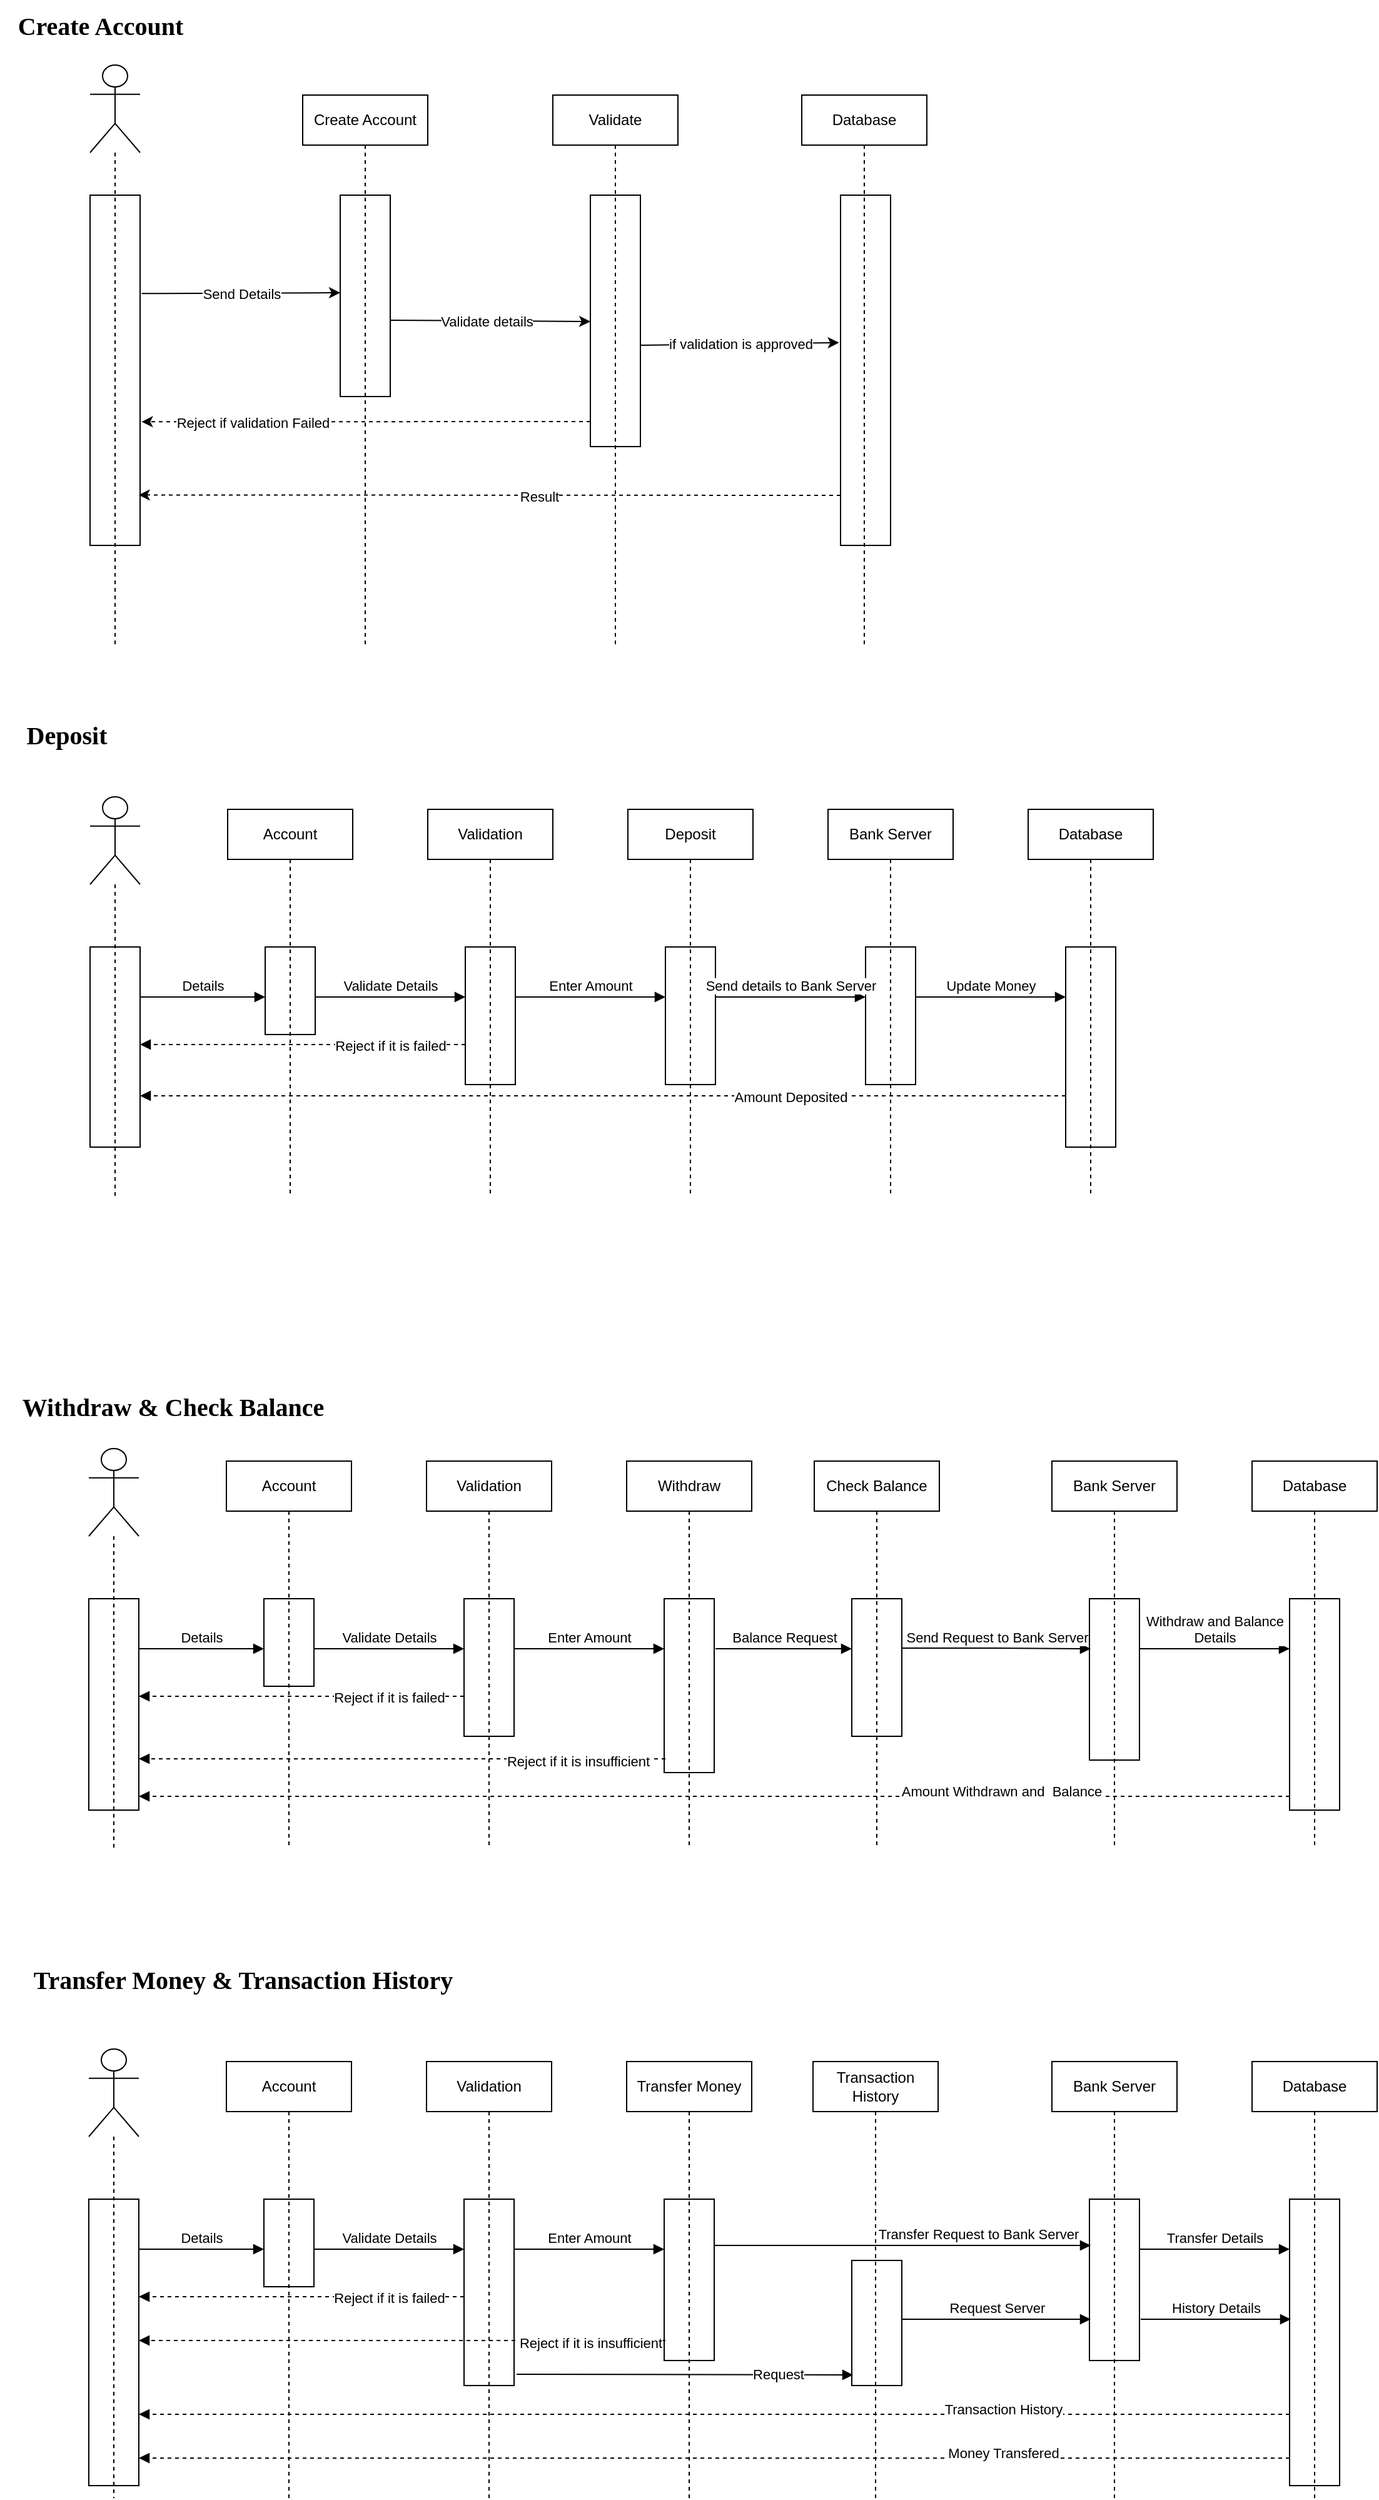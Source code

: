 <mxfile version="21.6.5" type="google">
  <diagram name="Page-1" id="mwt_AfN6Sjw1InpiMG08">
    <mxGraphModel grid="1" page="1" gridSize="10" guides="1" tooltips="1" connect="1" arrows="1" fold="1" pageScale="1" pageWidth="850" pageHeight="1100" math="0" shadow="0">
      <root>
        <mxCell id="0" />
        <mxCell id="1" parent="0" />
        <mxCell id="_SoJU5QFNA5zsmDn0IaF-1" value="" style="rounded=0;whiteSpace=wrap;html=1;" vertex="1" parent="1">
          <mxGeometry x="80" y="159" width="40" height="280" as="geometry" />
        </mxCell>
        <mxCell id="_SoJU5QFNA5zsmDn0IaF-3" value="" style="rounded=0;whiteSpace=wrap;html=1;" vertex="1" parent="1">
          <mxGeometry x="280" y="159" width="40" height="161" as="geometry" />
        </mxCell>
        <mxCell id="_SoJU5QFNA5zsmDn0IaF-4" value="" style="rounded=0;whiteSpace=wrap;html=1;" vertex="1" parent="1">
          <mxGeometry x="480" y="159" width="40" height="201" as="geometry" />
        </mxCell>
        <mxCell id="_SoJU5QFNA5zsmDn0IaF-5" value="" style="rounded=0;whiteSpace=wrap;html=1;" vertex="1" parent="1">
          <mxGeometry x="680" y="159" width="40" height="280" as="geometry" />
        </mxCell>
        <mxCell id="_SoJU5QFNA5zsmDn0IaF-13" value="" style="endArrow=classic;html=1;rounded=0;exitX=1.03;exitY=0.281;exitDx=0;exitDy=0;exitPerimeter=0;" edge="1" parent="1" source="_SoJU5QFNA5zsmDn0IaF-1">
          <mxGeometry width="50" height="50" relative="1" as="geometry">
            <mxPoint x="460" y="399" as="sourcePoint" />
            <mxPoint x="280" y="237" as="targetPoint" />
          </mxGeometry>
        </mxCell>
        <mxCell id="_SoJU5QFNA5zsmDn0IaF-32" value="Send Details" style="edgeLabel;html=1;align=center;verticalAlign=middle;resizable=0;points=[];" connectable="0" vertex="1" parent="_SoJU5QFNA5zsmDn0IaF-13">
          <mxGeometry x="0.005" relative="1" as="geometry">
            <mxPoint as="offset" />
          </mxGeometry>
        </mxCell>
        <mxCell id="_SoJU5QFNA5zsmDn0IaF-14" value="" style="endArrow=classic;html=1;rounded=0;" edge="1" parent="1">
          <mxGeometry width="50" height="50" relative="1" as="geometry">
            <mxPoint x="320" y="259" as="sourcePoint" />
            <mxPoint x="480" y="260" as="targetPoint" />
          </mxGeometry>
        </mxCell>
        <mxCell id="_SoJU5QFNA5zsmDn0IaF-33" value="Validate details" style="edgeLabel;html=1;align=center;verticalAlign=middle;resizable=0;points=[];" connectable="0" vertex="1" parent="_SoJU5QFNA5zsmDn0IaF-14">
          <mxGeometry x="-0.037" relative="1" as="geometry">
            <mxPoint as="offset" />
          </mxGeometry>
        </mxCell>
        <mxCell id="_SoJU5QFNA5zsmDn0IaF-15" value="" style="endArrow=classic;html=1;rounded=0;entryX=-0.03;entryY=0.421;entryDx=0;entryDy=0;entryPerimeter=0;" edge="1" parent="1" target="_SoJU5QFNA5zsmDn0IaF-5">
          <mxGeometry width="50" height="50" relative="1" as="geometry">
            <mxPoint x="520" y="279" as="sourcePoint" />
            <mxPoint x="510" y="349" as="targetPoint" />
          </mxGeometry>
        </mxCell>
        <mxCell id="_SoJU5QFNA5zsmDn0IaF-34" value="if validation is approved" style="edgeLabel;html=1;align=center;verticalAlign=middle;resizable=0;points=[];" connectable="0" vertex="1" parent="_SoJU5QFNA5zsmDn0IaF-15">
          <mxGeometry x="0.007" relative="1" as="geometry">
            <mxPoint as="offset" />
          </mxGeometry>
        </mxCell>
        <mxCell id="_SoJU5QFNA5zsmDn0IaF-16" value="" style="endArrow=classic;html=1;rounded=0;entryX=1.03;entryY=0.647;entryDx=0;entryDy=0;entryPerimeter=0;dashed=1;" edge="1" parent="1" target="_SoJU5QFNA5zsmDn0IaF-1">
          <mxGeometry width="50" height="50" relative="1" as="geometry">
            <mxPoint x="480" y="340" as="sourcePoint" />
            <mxPoint x="130" y="339" as="targetPoint" />
          </mxGeometry>
        </mxCell>
        <mxCell id="_SoJU5QFNA5zsmDn0IaF-31" value="Reject if validation Failed" style="edgeLabel;html=1;align=center;verticalAlign=middle;resizable=0;points=[];" connectable="0" vertex="1" parent="_SoJU5QFNA5zsmDn0IaF-16">
          <mxGeometry x="0.444" y="1" relative="1" as="geometry">
            <mxPoint x="-11" as="offset" />
          </mxGeometry>
        </mxCell>
        <mxCell id="_SoJU5QFNA5zsmDn0IaF-17" value="" style="endArrow=classic;html=1;rounded=0;entryX=0.97;entryY=0.856;entryDx=0;entryDy=0;entryPerimeter=0;dashed=1;" edge="1" parent="1" target="_SoJU5QFNA5zsmDn0IaF-1">
          <mxGeometry width="50" height="50" relative="1" as="geometry">
            <mxPoint x="680" y="399" as="sourcePoint" />
            <mxPoint x="510" y="349" as="targetPoint" />
          </mxGeometry>
        </mxCell>
        <mxCell id="_SoJU5QFNA5zsmDn0IaF-35" value="Result" style="edgeLabel;html=1;align=center;verticalAlign=middle;resizable=0;points=[];" connectable="0" vertex="1" parent="_SoJU5QFNA5zsmDn0IaF-17">
          <mxGeometry x="-0.141" y="1" relative="1" as="geometry">
            <mxPoint as="offset" />
          </mxGeometry>
        </mxCell>
        <mxCell id="_SoJU5QFNA5zsmDn0IaF-24" value="Create Account" style="shape=umlLifeline;perimeter=lifelinePerimeter;whiteSpace=wrap;html=1;container=1;dropTarget=0;collapsible=0;recursiveResize=0;outlineConnect=0;portConstraint=eastwest;newEdgeStyle={&quot;edgeStyle&quot;:&quot;elbowEdgeStyle&quot;,&quot;elbow&quot;:&quot;vertical&quot;,&quot;curved&quot;:0,&quot;rounded&quot;:0};" vertex="1" parent="1">
          <mxGeometry x="250" y="79" width="100" height="440" as="geometry" />
        </mxCell>
        <mxCell id="_SoJU5QFNA5zsmDn0IaF-25" value="" style="shape=umlLifeline;perimeter=lifelinePerimeter;whiteSpace=wrap;html=1;container=1;dropTarget=0;collapsible=0;recursiveResize=0;outlineConnect=0;portConstraint=eastwest;newEdgeStyle={&quot;edgeStyle&quot;:&quot;elbowEdgeStyle&quot;,&quot;elbow&quot;:&quot;vertical&quot;,&quot;curved&quot;:0,&quot;rounded&quot;:0};participant=umlActor;size=70;" vertex="1" parent="1">
          <mxGeometry x="80" y="55" width="40" height="464" as="geometry" />
        </mxCell>
        <mxCell id="_SoJU5QFNA5zsmDn0IaF-26" value="Validate" style="shape=umlLifeline;perimeter=lifelinePerimeter;whiteSpace=wrap;html=1;container=1;dropTarget=0;collapsible=0;recursiveResize=0;outlineConnect=0;portConstraint=eastwest;newEdgeStyle={&quot;edgeStyle&quot;:&quot;elbowEdgeStyle&quot;,&quot;elbow&quot;:&quot;vertical&quot;,&quot;curved&quot;:0,&quot;rounded&quot;:0};" vertex="1" parent="1">
          <mxGeometry x="450" y="79" width="100" height="440" as="geometry" />
        </mxCell>
        <mxCell id="_SoJU5QFNA5zsmDn0IaF-27" value="Database" style="shape=umlLifeline;perimeter=lifelinePerimeter;whiteSpace=wrap;html=1;container=1;dropTarget=0;collapsible=0;recursiveResize=0;outlineConnect=0;portConstraint=eastwest;newEdgeStyle={&quot;edgeStyle&quot;:&quot;elbowEdgeStyle&quot;,&quot;elbow&quot;:&quot;vertical&quot;,&quot;curved&quot;:0,&quot;rounded&quot;:0};" vertex="1" parent="1">
          <mxGeometry x="649" y="79" width="100" height="440" as="geometry" />
        </mxCell>
        <mxCell id="wUO8Py_64uoP8_aviqbQ-6" value="&lt;b style=&quot;font-size: 20px;&quot;&gt;Create Account&lt;/b&gt;" style="text;html=1;align=center;verticalAlign=middle;resizable=0;points=[];autosize=1;strokeColor=none;fillColor=none;fontSize=20;fontFamily=Times New Roman;" vertex="1" parent="1">
          <mxGeometry x="8" y="3" width="160" height="40" as="geometry" />
        </mxCell>
        <mxCell id="wUO8Py_64uoP8_aviqbQ-9" value="" style="html=1;points=[];perimeter=orthogonalPerimeter;outlineConnect=0;targetShapes=umlLifeline;portConstraint=eastwest;newEdgeStyle={&quot;edgeStyle&quot;:&quot;elbowEdgeStyle&quot;,&quot;elbow&quot;:&quot;vertical&quot;,&quot;curved&quot;:0,&quot;rounded&quot;:0};" vertex="1" parent="1">
          <mxGeometry x="80" y="760" width="40" height="160" as="geometry" />
        </mxCell>
        <mxCell id="wUO8Py_64uoP8_aviqbQ-8" value="" style="shape=umlLifeline;perimeter=lifelinePerimeter;whiteSpace=wrap;html=1;container=1;dropTarget=0;collapsible=0;recursiveResize=0;outlineConnect=0;portConstraint=eastwest;newEdgeStyle={&quot;edgeStyle&quot;:&quot;elbowEdgeStyle&quot;,&quot;elbow&quot;:&quot;vertical&quot;,&quot;curved&quot;:0,&quot;rounded&quot;:0};participant=umlActor;size=70;" vertex="1" parent="1">
          <mxGeometry x="80" y="640" width="40" height="320" as="geometry" />
        </mxCell>
        <mxCell id="wUO8Py_64uoP8_aviqbQ-15" value="" style="html=1;points=[];perimeter=orthogonalPerimeter;outlineConnect=0;targetShapes=umlLifeline;portConstraint=eastwest;newEdgeStyle={&quot;edgeStyle&quot;:&quot;elbowEdgeStyle&quot;,&quot;elbow&quot;:&quot;vertical&quot;,&quot;curved&quot;:0,&quot;rounded&quot;:0};" vertex="1" parent="1">
          <mxGeometry x="220" y="760" width="40" height="70" as="geometry" />
        </mxCell>
        <mxCell id="wUO8Py_64uoP8_aviqbQ-16" value="" style="html=1;points=[];perimeter=orthogonalPerimeter;outlineConnect=0;targetShapes=umlLifeline;portConstraint=eastwest;newEdgeStyle={&quot;edgeStyle&quot;:&quot;elbowEdgeStyle&quot;,&quot;elbow&quot;:&quot;vertical&quot;,&quot;curved&quot;:0,&quot;rounded&quot;:0};" vertex="1" parent="1">
          <mxGeometry x="380" y="760" width="40" height="110" as="geometry" />
        </mxCell>
        <mxCell id="wUO8Py_64uoP8_aviqbQ-17" value="" style="html=1;points=[];perimeter=orthogonalPerimeter;outlineConnect=0;targetShapes=umlLifeline;portConstraint=eastwest;newEdgeStyle={&quot;edgeStyle&quot;:&quot;elbowEdgeStyle&quot;,&quot;elbow&quot;:&quot;vertical&quot;,&quot;curved&quot;:0,&quot;rounded&quot;:0};" vertex="1" parent="1">
          <mxGeometry x="540" y="760" width="40" height="110" as="geometry" />
        </mxCell>
        <mxCell id="wUO8Py_64uoP8_aviqbQ-18" value="" style="html=1;points=[];perimeter=orthogonalPerimeter;outlineConnect=0;targetShapes=umlLifeline;portConstraint=eastwest;newEdgeStyle={&quot;edgeStyle&quot;:&quot;elbowEdgeStyle&quot;,&quot;elbow&quot;:&quot;vertical&quot;,&quot;curved&quot;:0,&quot;rounded&quot;:0};" vertex="1" parent="1">
          <mxGeometry x="700" y="760" width="40" height="110" as="geometry" />
        </mxCell>
        <mxCell id="wUO8Py_64uoP8_aviqbQ-10" value="Account" style="shape=umlLifeline;perimeter=lifelinePerimeter;whiteSpace=wrap;html=1;container=1;dropTarget=0;collapsible=0;recursiveResize=0;outlineConnect=0;portConstraint=eastwest;newEdgeStyle={&quot;edgeStyle&quot;:&quot;elbowEdgeStyle&quot;,&quot;elbow&quot;:&quot;vertical&quot;,&quot;curved&quot;:0,&quot;rounded&quot;:0};" vertex="1" parent="1">
          <mxGeometry x="190" y="650" width="100" height="310" as="geometry" />
        </mxCell>
        <mxCell id="wUO8Py_64uoP8_aviqbQ-11" value="Validation" style="shape=umlLifeline;perimeter=lifelinePerimeter;whiteSpace=wrap;html=1;container=1;dropTarget=0;collapsible=0;recursiveResize=0;outlineConnect=0;portConstraint=eastwest;newEdgeStyle={&quot;edgeStyle&quot;:&quot;elbowEdgeStyle&quot;,&quot;elbow&quot;:&quot;vertical&quot;,&quot;curved&quot;:0,&quot;rounded&quot;:0};" vertex="1" parent="1">
          <mxGeometry x="350" y="650" width="100" height="310" as="geometry" />
        </mxCell>
        <mxCell id="wUO8Py_64uoP8_aviqbQ-12" value="Deposit" style="shape=umlLifeline;perimeter=lifelinePerimeter;whiteSpace=wrap;html=1;container=1;dropTarget=0;collapsible=0;recursiveResize=0;outlineConnect=0;portConstraint=eastwest;newEdgeStyle={&quot;edgeStyle&quot;:&quot;elbowEdgeStyle&quot;,&quot;elbow&quot;:&quot;vertical&quot;,&quot;curved&quot;:0,&quot;rounded&quot;:0};" vertex="1" parent="1">
          <mxGeometry x="510" y="650" width="100" height="310" as="geometry" />
        </mxCell>
        <mxCell id="wUO8Py_64uoP8_aviqbQ-13" value="Bank Server" style="shape=umlLifeline;perimeter=lifelinePerimeter;whiteSpace=wrap;html=1;container=1;dropTarget=0;collapsible=0;recursiveResize=0;outlineConnect=0;portConstraint=eastwest;newEdgeStyle={&quot;edgeStyle&quot;:&quot;elbowEdgeStyle&quot;,&quot;elbow&quot;:&quot;vertical&quot;,&quot;curved&quot;:0,&quot;rounded&quot;:0};" vertex="1" parent="1">
          <mxGeometry x="670" y="650" width="100" height="310" as="geometry" />
        </mxCell>
        <mxCell id="wUO8Py_64uoP8_aviqbQ-19" value="" style="html=1;points=[];perimeter=orthogonalPerimeter;outlineConnect=0;targetShapes=umlLifeline;portConstraint=eastwest;newEdgeStyle={&quot;edgeStyle&quot;:&quot;elbowEdgeStyle&quot;,&quot;elbow&quot;:&quot;vertical&quot;,&quot;curved&quot;:0,&quot;rounded&quot;:0};container=0;" vertex="1" parent="1">
          <mxGeometry x="860" y="760" width="40" height="160" as="geometry" />
        </mxCell>
        <mxCell id="wUO8Py_64uoP8_aviqbQ-14" value="Database" style="shape=umlLifeline;perimeter=lifelinePerimeter;whiteSpace=wrap;html=1;container=0;dropTarget=0;collapsible=0;recursiveResize=0;outlineConnect=0;portConstraint=eastwest;newEdgeStyle={&quot;edgeStyle&quot;:&quot;elbowEdgeStyle&quot;,&quot;elbow&quot;:&quot;vertical&quot;,&quot;curved&quot;:0,&quot;rounded&quot;:0};" vertex="1" parent="1">
          <mxGeometry x="830" y="650" width="100" height="310" as="geometry" />
        </mxCell>
        <mxCell id="wUO8Py_64uoP8_aviqbQ-22" value="Details" style="html=1;verticalAlign=bottom;endArrow=block;edgeStyle=elbowEdgeStyle;elbow=vertical;curved=0;rounded=0;" edge="1" parent="1" target="wUO8Py_64uoP8_aviqbQ-15">
          <mxGeometry width="80" relative="1" as="geometry">
            <mxPoint x="120" y="800" as="sourcePoint" />
            <mxPoint x="200" y="800" as="targetPoint" />
            <mxPoint as="offset" />
          </mxGeometry>
        </mxCell>
        <mxCell id="wUO8Py_64uoP8_aviqbQ-23" value="Validate Details" style="html=1;verticalAlign=bottom;endArrow=block;edgeStyle=elbowEdgeStyle;elbow=vertical;curved=0;rounded=0;" edge="1" parent="1" target="wUO8Py_64uoP8_aviqbQ-16">
          <mxGeometry width="80" relative="1" as="geometry">
            <mxPoint x="260" y="800" as="sourcePoint" />
            <mxPoint x="360" y="800" as="targetPoint" />
            <mxPoint as="offset" />
          </mxGeometry>
        </mxCell>
        <mxCell id="wUO8Py_64uoP8_aviqbQ-24" value="Enter Amount" style="html=1;verticalAlign=bottom;endArrow=block;edgeStyle=elbowEdgeStyle;elbow=vertical;curved=0;rounded=0;" edge="1" parent="1">
          <mxGeometry width="80" relative="1" as="geometry">
            <mxPoint x="420" y="800" as="sourcePoint" />
            <mxPoint x="540" y="800" as="targetPoint" />
            <mxPoint as="offset" />
          </mxGeometry>
        </mxCell>
        <mxCell id="wUO8Py_64uoP8_aviqbQ-25" value="Send details to Bank Server" style="html=1;verticalAlign=bottom;endArrow=block;edgeStyle=elbowEdgeStyle;elbow=horizontal;curved=0;rounded=0;" edge="1" parent="1">
          <mxGeometry width="80" relative="1" as="geometry">
            <mxPoint x="580" y="800" as="sourcePoint" />
            <mxPoint x="700" y="800" as="targetPoint" />
            <mxPoint as="offset" />
          </mxGeometry>
        </mxCell>
        <mxCell id="wUO8Py_64uoP8_aviqbQ-26" value="Update Money" style="html=1;verticalAlign=bottom;endArrow=block;edgeStyle=elbowEdgeStyle;elbow=vertical;curved=0;rounded=0;" edge="1" parent="1">
          <mxGeometry width="80" relative="1" as="geometry">
            <mxPoint x="740" y="800" as="sourcePoint" />
            <mxPoint x="860" y="800" as="targetPoint" />
            <mxPoint as="offset" />
          </mxGeometry>
        </mxCell>
        <mxCell id="wUO8Py_64uoP8_aviqbQ-27" value="Reject if it is failed" style="html=1;verticalAlign=bottom;endArrow=block;edgeStyle=elbowEdgeStyle;elbow=vertical;curved=0;rounded=0;dashed=1;" edge="1" parent="1">
          <mxGeometry x="-0.538" y="10" width="80" relative="1" as="geometry">
            <mxPoint x="380" y="838" as="sourcePoint" />
            <mxPoint x="120" y="838" as="targetPoint" />
            <mxPoint as="offset" />
          </mxGeometry>
        </mxCell>
        <mxCell id="wUO8Py_64uoP8_aviqbQ-29" value="Amount Deposited" style="html=1;verticalAlign=bottom;endArrow=block;edgeStyle=elbowEdgeStyle;elbow=vertical;curved=0;rounded=0;dashed=1;" edge="1" parent="1">
          <mxGeometry x="-0.405" y="10" width="80" relative="1" as="geometry">
            <mxPoint x="860" y="879" as="sourcePoint" />
            <mxPoint x="120" y="879" as="targetPoint" />
            <mxPoint as="offset" />
          </mxGeometry>
        </mxCell>
        <mxCell id="wUO8Py_64uoP8_aviqbQ-31" value="" style="html=1;points=[];perimeter=orthogonalPerimeter;outlineConnect=0;targetShapes=umlLifeline;portConstraint=eastwest;newEdgeStyle={&quot;edgeStyle&quot;:&quot;elbowEdgeStyle&quot;,&quot;elbow&quot;:&quot;vertical&quot;,&quot;curved&quot;:0,&quot;rounded&quot;:0};" vertex="1" parent="1">
          <mxGeometry x="79" y="1281" width="40" height="169" as="geometry" />
        </mxCell>
        <mxCell id="wUO8Py_64uoP8_aviqbQ-32" value="" style="shape=umlLifeline;perimeter=lifelinePerimeter;whiteSpace=wrap;html=1;container=1;dropTarget=0;collapsible=0;recursiveResize=0;outlineConnect=0;portConstraint=eastwest;newEdgeStyle={&quot;edgeStyle&quot;:&quot;elbowEdgeStyle&quot;,&quot;elbow&quot;:&quot;vertical&quot;,&quot;curved&quot;:0,&quot;rounded&quot;:0};participant=umlActor;size=70;" vertex="1" parent="1">
          <mxGeometry x="79" y="1161" width="40" height="320" as="geometry" />
        </mxCell>
        <mxCell id="wUO8Py_64uoP8_aviqbQ-33" value="" style="html=1;points=[];perimeter=orthogonalPerimeter;outlineConnect=0;targetShapes=umlLifeline;portConstraint=eastwest;newEdgeStyle={&quot;edgeStyle&quot;:&quot;elbowEdgeStyle&quot;,&quot;elbow&quot;:&quot;vertical&quot;,&quot;curved&quot;:0,&quot;rounded&quot;:0};" vertex="1" parent="1">
          <mxGeometry x="219" y="1281" width="40" height="70" as="geometry" />
        </mxCell>
        <mxCell id="wUO8Py_64uoP8_aviqbQ-34" value="" style="html=1;points=[];perimeter=orthogonalPerimeter;outlineConnect=0;targetShapes=umlLifeline;portConstraint=eastwest;newEdgeStyle={&quot;edgeStyle&quot;:&quot;elbowEdgeStyle&quot;,&quot;elbow&quot;:&quot;vertical&quot;,&quot;curved&quot;:0,&quot;rounded&quot;:0};" vertex="1" parent="1">
          <mxGeometry x="379" y="1281" width="40" height="110" as="geometry" />
        </mxCell>
        <mxCell id="wUO8Py_64uoP8_aviqbQ-35" value="" style="html=1;points=[];perimeter=orthogonalPerimeter;outlineConnect=0;targetShapes=umlLifeline;portConstraint=eastwest;newEdgeStyle={&quot;edgeStyle&quot;:&quot;elbowEdgeStyle&quot;,&quot;elbow&quot;:&quot;vertical&quot;,&quot;curved&quot;:0,&quot;rounded&quot;:0};" vertex="1" parent="1">
          <mxGeometry x="539" y="1281" width="40" height="139" as="geometry" />
        </mxCell>
        <mxCell id="wUO8Py_64uoP8_aviqbQ-36" value="" style="html=1;points=[];perimeter=orthogonalPerimeter;outlineConnect=0;targetShapes=umlLifeline;portConstraint=eastwest;newEdgeStyle={&quot;edgeStyle&quot;:&quot;elbowEdgeStyle&quot;,&quot;elbow&quot;:&quot;vertical&quot;,&quot;curved&quot;:0,&quot;rounded&quot;:0};" vertex="1" parent="1">
          <mxGeometry x="689" y="1281" width="40" height="110" as="geometry" />
        </mxCell>
        <mxCell id="wUO8Py_64uoP8_aviqbQ-37" value="Account" style="shape=umlLifeline;perimeter=lifelinePerimeter;whiteSpace=wrap;html=1;container=1;dropTarget=0;collapsible=0;recursiveResize=0;outlineConnect=0;portConstraint=eastwest;newEdgeStyle={&quot;edgeStyle&quot;:&quot;elbowEdgeStyle&quot;,&quot;elbow&quot;:&quot;vertical&quot;,&quot;curved&quot;:0,&quot;rounded&quot;:0};" vertex="1" parent="1">
          <mxGeometry x="189" y="1171" width="100" height="310" as="geometry" />
        </mxCell>
        <mxCell id="wUO8Py_64uoP8_aviqbQ-38" value="Validation" style="shape=umlLifeline;perimeter=lifelinePerimeter;whiteSpace=wrap;html=1;container=1;dropTarget=0;collapsible=0;recursiveResize=0;outlineConnect=0;portConstraint=eastwest;newEdgeStyle={&quot;edgeStyle&quot;:&quot;elbowEdgeStyle&quot;,&quot;elbow&quot;:&quot;vertical&quot;,&quot;curved&quot;:0,&quot;rounded&quot;:0};" vertex="1" parent="1">
          <mxGeometry x="349" y="1171" width="100" height="310" as="geometry" />
        </mxCell>
        <mxCell id="wUO8Py_64uoP8_aviqbQ-39" value="Withdraw" style="shape=umlLifeline;perimeter=lifelinePerimeter;whiteSpace=wrap;html=1;container=1;dropTarget=0;collapsible=0;recursiveResize=0;outlineConnect=0;portConstraint=eastwest;newEdgeStyle={&quot;edgeStyle&quot;:&quot;elbowEdgeStyle&quot;,&quot;elbow&quot;:&quot;vertical&quot;,&quot;curved&quot;:0,&quot;rounded&quot;:0};" vertex="1" parent="1">
          <mxGeometry x="509" y="1171" width="100" height="310" as="geometry" />
        </mxCell>
        <mxCell id="wUO8Py_64uoP8_aviqbQ-40" value="Check Balance" style="shape=umlLifeline;perimeter=lifelinePerimeter;whiteSpace=wrap;html=1;container=1;dropTarget=0;collapsible=0;recursiveResize=0;outlineConnect=0;portConstraint=eastwest;newEdgeStyle={&quot;edgeStyle&quot;:&quot;elbowEdgeStyle&quot;,&quot;elbow&quot;:&quot;vertical&quot;,&quot;curved&quot;:0,&quot;rounded&quot;:0};" vertex="1" parent="1">
          <mxGeometry x="659" y="1171" width="100" height="310" as="geometry" />
        </mxCell>
        <mxCell id="wUO8Py_64uoP8_aviqbQ-41" value="" style="html=1;points=[];perimeter=orthogonalPerimeter;outlineConnect=0;targetShapes=umlLifeline;portConstraint=eastwest;newEdgeStyle={&quot;edgeStyle&quot;:&quot;elbowEdgeStyle&quot;,&quot;elbow&quot;:&quot;vertical&quot;,&quot;curved&quot;:0,&quot;rounded&quot;:0};container=0;" vertex="1" parent="1">
          <mxGeometry x="879" y="1281" width="40" height="129" as="geometry" />
        </mxCell>
        <mxCell id="wUO8Py_64uoP8_aviqbQ-42" value="Bank Server" style="shape=umlLifeline;perimeter=lifelinePerimeter;whiteSpace=wrap;html=1;container=0;dropTarget=0;collapsible=0;recursiveResize=0;outlineConnect=0;portConstraint=eastwest;newEdgeStyle={&quot;edgeStyle&quot;:&quot;elbowEdgeStyle&quot;,&quot;elbow&quot;:&quot;vertical&quot;,&quot;curved&quot;:0,&quot;rounded&quot;:0};" vertex="1" parent="1">
          <mxGeometry x="849" y="1171" width="100" height="310" as="geometry" />
        </mxCell>
        <mxCell id="wUO8Py_64uoP8_aviqbQ-43" value="Details" style="html=1;verticalAlign=bottom;endArrow=block;edgeStyle=elbowEdgeStyle;elbow=vertical;curved=0;rounded=0;" edge="1" parent="1" target="wUO8Py_64uoP8_aviqbQ-33">
          <mxGeometry width="80" relative="1" as="geometry">
            <mxPoint x="119" y="1321" as="sourcePoint" />
            <mxPoint x="199" y="1321" as="targetPoint" />
            <mxPoint as="offset" />
          </mxGeometry>
        </mxCell>
        <mxCell id="wUO8Py_64uoP8_aviqbQ-44" value="Validate Details" style="html=1;verticalAlign=bottom;endArrow=block;edgeStyle=elbowEdgeStyle;elbow=vertical;curved=0;rounded=0;" edge="1" parent="1" target="wUO8Py_64uoP8_aviqbQ-34">
          <mxGeometry width="80" relative="1" as="geometry">
            <mxPoint x="259" y="1321" as="sourcePoint" />
            <mxPoint x="359" y="1321" as="targetPoint" />
            <mxPoint as="offset" />
          </mxGeometry>
        </mxCell>
        <mxCell id="wUO8Py_64uoP8_aviqbQ-45" value="Enter Amount" style="html=1;verticalAlign=bottom;endArrow=block;edgeStyle=elbowEdgeStyle;elbow=vertical;curved=0;rounded=0;" edge="1" parent="1">
          <mxGeometry width="80" relative="1" as="geometry">
            <mxPoint x="419" y="1321" as="sourcePoint" />
            <mxPoint x="539" y="1321" as="targetPoint" />
            <mxPoint as="offset" />
          </mxGeometry>
        </mxCell>
        <mxCell id="wUO8Py_64uoP8_aviqbQ-46" value="Send Request to Bank Server" style="html=1;verticalAlign=bottom;endArrow=block;edgeStyle=elbowEdgeStyle;elbow=horizontal;curved=0;rounded=0;" edge="1" parent="1">
          <mxGeometry width="80" relative="1" as="geometry">
            <mxPoint x="729" y="1320.5" as="sourcePoint" />
            <mxPoint x="880" y="1321" as="targetPoint" />
            <mxPoint as="offset" />
          </mxGeometry>
        </mxCell>
        <mxCell id="wUO8Py_64uoP8_aviqbQ-48" value="Reject if it is failed" style="html=1;verticalAlign=bottom;endArrow=block;edgeStyle=elbowEdgeStyle;elbow=vertical;curved=0;rounded=0;dashed=1;" edge="1" parent="1">
          <mxGeometry x="-0.538" y="10" width="80" relative="1" as="geometry">
            <mxPoint x="379" y="1359" as="sourcePoint" />
            <mxPoint x="119" y="1359" as="targetPoint" />
            <mxPoint as="offset" />
          </mxGeometry>
        </mxCell>
        <mxCell id="wUO8Py_64uoP8_aviqbQ-49" value="Amount Withdrawn and&amp;nbsp; Balance&amp;nbsp;" style="html=1;verticalAlign=bottom;endArrow=block;edgeStyle=elbowEdgeStyle;elbow=vertical;curved=0;rounded=0;dashed=1;" edge="1" parent="1">
          <mxGeometry x="-0.502" y="5" width="80" relative="1" as="geometry">
            <mxPoint x="1039" y="1439" as="sourcePoint" />
            <mxPoint x="119" y="1439" as="targetPoint" />
            <mxPoint as="offset" />
          </mxGeometry>
        </mxCell>
        <mxCell id="wUO8Py_64uoP8_aviqbQ-50" value="&lt;b&gt;&lt;font style=&quot;font-size: 20px;&quot; face=&quot;Times New Roman&quot;&gt;Deposit&lt;/font&gt;&lt;/b&gt;" style="text;html=1;align=center;verticalAlign=middle;resizable=0;points=[];autosize=1;strokeColor=none;fillColor=none;" vertex="1" parent="1">
          <mxGeometry x="16" y="570" width="90" height="40" as="geometry" />
        </mxCell>
        <mxCell id="wUO8Py_64uoP8_aviqbQ-51" value="&lt;b&gt;&lt;font face=&quot;Times New Roman&quot; style=&quot;font-size: 20px;&quot;&gt;Withdraw &amp;amp; Check Balance&lt;/font&gt;&lt;/b&gt;" style="text;html=1;align=center;verticalAlign=middle;resizable=0;points=[];autosize=1;strokeColor=none;fillColor=none;" vertex="1" parent="1">
          <mxGeometry x="16" y="1107" width="260" height="40" as="geometry" />
        </mxCell>
        <mxCell id="wUO8Py_64uoP8_aviqbQ-52" value="" style="html=1;points=[];perimeter=orthogonalPerimeter;outlineConnect=0;targetShapes=umlLifeline;portConstraint=eastwest;newEdgeStyle={&quot;edgeStyle&quot;:&quot;elbowEdgeStyle&quot;,&quot;elbow&quot;:&quot;vertical&quot;,&quot;curved&quot;:0,&quot;rounded&quot;:0};" vertex="1" parent="1">
          <mxGeometry x="1039" y="1281" width="40" height="169" as="geometry" />
        </mxCell>
        <mxCell id="wUO8Py_64uoP8_aviqbQ-53" value="Database" style="shape=umlLifeline;perimeter=lifelinePerimeter;whiteSpace=wrap;html=1;container=1;dropTarget=0;collapsible=0;recursiveResize=0;outlineConnect=0;portConstraint=eastwest;newEdgeStyle={&quot;edgeStyle&quot;:&quot;elbowEdgeStyle&quot;,&quot;elbow&quot;:&quot;vertical&quot;,&quot;curved&quot;:0,&quot;rounded&quot;:0};" vertex="1" parent="1">
          <mxGeometry x="1009" y="1171" width="100" height="310" as="geometry" />
        </mxCell>
        <mxCell id="wUO8Py_64uoP8_aviqbQ-54" value="Withdraw and Balance&lt;br&gt;Details" style="html=1;verticalAlign=bottom;endArrow=block;edgeStyle=elbowEdgeStyle;elbow=vertical;curved=0;rounded=0;" edge="1" parent="1">
          <mxGeometry width="80" relative="1" as="geometry">
            <mxPoint x="919" y="1321" as="sourcePoint" />
            <mxPoint x="1039" y="1321" as="targetPoint" />
            <mxPoint as="offset" />
          </mxGeometry>
        </mxCell>
        <mxCell id="wUO8Py_64uoP8_aviqbQ-55" value="Balance Request" style="html=1;verticalAlign=bottom;endArrow=block;edgeStyle=elbowEdgeStyle;elbow=vertical;curved=0;rounded=0;" edge="1" parent="1">
          <mxGeometry width="80" relative="1" as="geometry">
            <mxPoint x="580" y="1321" as="sourcePoint" />
            <mxPoint x="689" y="1321" as="targetPoint" />
            <mxPoint as="offset" />
          </mxGeometry>
        </mxCell>
        <mxCell id="wUO8Py_64uoP8_aviqbQ-56" value="&lt;b&gt;&lt;font face=&quot;Times New Roman&quot; style=&quot;font-size: 20px;&quot;&gt;Transfer Money &amp;amp; Transaction History&lt;/font&gt;&lt;/b&gt;" style="text;html=1;align=center;verticalAlign=middle;resizable=0;points=[];autosize=1;strokeColor=none;fillColor=none;" vertex="1" parent="1">
          <mxGeometry x="22" y="1565" width="360" height="40" as="geometry" />
        </mxCell>
        <mxCell id="wUO8Py_64uoP8_aviqbQ-57" value="Reject if it is insufficient" style="html=1;verticalAlign=bottom;endArrow=block;edgeStyle=elbowEdgeStyle;elbow=vertical;curved=0;rounded=0;dashed=1;" edge="1" parent="1">
          <mxGeometry x="-0.667" y="11" width="80" relative="1" as="geometry">
            <mxPoint x="540" y="1409" as="sourcePoint" />
            <mxPoint x="119" y="1409" as="targetPoint" />
            <mxPoint as="offset" />
          </mxGeometry>
        </mxCell>
        <mxCell id="wUO8Py_64uoP8_aviqbQ-59" value="" style="html=1;points=[];perimeter=orthogonalPerimeter;outlineConnect=0;targetShapes=umlLifeline;portConstraint=eastwest;newEdgeStyle={&quot;edgeStyle&quot;:&quot;elbowEdgeStyle&quot;,&quot;elbow&quot;:&quot;vertical&quot;,&quot;curved&quot;:0,&quot;rounded&quot;:0};" vertex="1" parent="1">
          <mxGeometry x="79" y="1761" width="40" height="229" as="geometry" />
        </mxCell>
        <mxCell id="wUO8Py_64uoP8_aviqbQ-60" value="" style="shape=umlLifeline;perimeter=lifelinePerimeter;whiteSpace=wrap;html=1;container=1;dropTarget=0;collapsible=0;recursiveResize=0;outlineConnect=0;portConstraint=eastwest;newEdgeStyle={&quot;edgeStyle&quot;:&quot;elbowEdgeStyle&quot;,&quot;elbow&quot;:&quot;vertical&quot;,&quot;curved&quot;:0,&quot;rounded&quot;:0};participant=umlActor;size=70;" vertex="1" parent="1">
          <mxGeometry x="79" y="1641" width="40" height="359" as="geometry" />
        </mxCell>
        <mxCell id="wUO8Py_64uoP8_aviqbQ-61" value="" style="html=1;points=[];perimeter=orthogonalPerimeter;outlineConnect=0;targetShapes=umlLifeline;portConstraint=eastwest;newEdgeStyle={&quot;edgeStyle&quot;:&quot;elbowEdgeStyle&quot;,&quot;elbow&quot;:&quot;vertical&quot;,&quot;curved&quot;:0,&quot;rounded&quot;:0};" vertex="1" parent="1">
          <mxGeometry x="219" y="1761" width="40" height="70" as="geometry" />
        </mxCell>
        <mxCell id="wUO8Py_64uoP8_aviqbQ-62" value="" style="html=1;points=[];perimeter=orthogonalPerimeter;outlineConnect=0;targetShapes=umlLifeline;portConstraint=eastwest;newEdgeStyle={&quot;edgeStyle&quot;:&quot;elbowEdgeStyle&quot;,&quot;elbow&quot;:&quot;vertical&quot;,&quot;curved&quot;:0,&quot;rounded&quot;:0};" vertex="1" parent="1">
          <mxGeometry x="379" y="1761" width="40" height="149" as="geometry" />
        </mxCell>
        <mxCell id="wUO8Py_64uoP8_aviqbQ-63" value="" style="html=1;points=[];perimeter=orthogonalPerimeter;outlineConnect=0;targetShapes=umlLifeline;portConstraint=eastwest;newEdgeStyle={&quot;edgeStyle&quot;:&quot;elbowEdgeStyle&quot;,&quot;elbow&quot;:&quot;vertical&quot;,&quot;curved&quot;:0,&quot;rounded&quot;:0};" vertex="1" parent="1">
          <mxGeometry x="539" y="1761" width="40" height="129" as="geometry" />
        </mxCell>
        <mxCell id="wUO8Py_64uoP8_aviqbQ-64" value="" style="html=1;points=[];perimeter=orthogonalPerimeter;outlineConnect=0;targetShapes=umlLifeline;portConstraint=eastwest;newEdgeStyle={&quot;edgeStyle&quot;:&quot;elbowEdgeStyle&quot;,&quot;elbow&quot;:&quot;vertical&quot;,&quot;curved&quot;:0,&quot;rounded&quot;:0};" vertex="1" parent="1">
          <mxGeometry x="689" y="1810" width="40" height="100" as="geometry" />
        </mxCell>
        <mxCell id="wUO8Py_64uoP8_aviqbQ-65" value="Account" style="shape=umlLifeline;perimeter=lifelinePerimeter;whiteSpace=wrap;html=1;container=1;dropTarget=0;collapsible=0;recursiveResize=0;outlineConnect=0;portConstraint=eastwest;newEdgeStyle={&quot;edgeStyle&quot;:&quot;elbowEdgeStyle&quot;,&quot;elbow&quot;:&quot;vertical&quot;,&quot;curved&quot;:0,&quot;rounded&quot;:0};" vertex="1" parent="1">
          <mxGeometry x="189" y="1651" width="100" height="349" as="geometry" />
        </mxCell>
        <mxCell id="wUO8Py_64uoP8_aviqbQ-66" value="Validation" style="shape=umlLifeline;perimeter=lifelinePerimeter;whiteSpace=wrap;html=1;container=1;dropTarget=0;collapsible=0;recursiveResize=0;outlineConnect=0;portConstraint=eastwest;newEdgeStyle={&quot;edgeStyle&quot;:&quot;elbowEdgeStyle&quot;,&quot;elbow&quot;:&quot;vertical&quot;,&quot;curved&quot;:0,&quot;rounded&quot;:0};" vertex="1" parent="1">
          <mxGeometry x="349" y="1651" width="100" height="349" as="geometry" />
        </mxCell>
        <mxCell id="wUO8Py_64uoP8_aviqbQ-67" value="Transfer Money" style="shape=umlLifeline;perimeter=lifelinePerimeter;whiteSpace=wrap;html=1;container=1;dropTarget=0;collapsible=0;recursiveResize=0;outlineConnect=0;portConstraint=eastwest;newEdgeStyle={&quot;edgeStyle&quot;:&quot;elbowEdgeStyle&quot;,&quot;elbow&quot;:&quot;vertical&quot;,&quot;curved&quot;:0,&quot;rounded&quot;:0};" vertex="1" parent="1">
          <mxGeometry x="509" y="1651" width="100" height="349" as="geometry" />
        </mxCell>
        <mxCell id="wUO8Py_64uoP8_aviqbQ-68" value="Transaction History" style="shape=umlLifeline;perimeter=lifelinePerimeter;whiteSpace=wrap;html=1;container=1;dropTarget=0;collapsible=0;recursiveResize=0;outlineConnect=0;portConstraint=eastwest;newEdgeStyle={&quot;edgeStyle&quot;:&quot;elbowEdgeStyle&quot;,&quot;elbow&quot;:&quot;vertical&quot;,&quot;curved&quot;:0,&quot;rounded&quot;:0};" vertex="1" parent="1">
          <mxGeometry x="658" y="1651" width="100" height="349" as="geometry" />
        </mxCell>
        <mxCell id="wUO8Py_64uoP8_aviqbQ-69" value="" style="html=1;points=[];perimeter=orthogonalPerimeter;outlineConnect=0;targetShapes=umlLifeline;portConstraint=eastwest;newEdgeStyle={&quot;edgeStyle&quot;:&quot;elbowEdgeStyle&quot;,&quot;elbow&quot;:&quot;vertical&quot;,&quot;curved&quot;:0,&quot;rounded&quot;:0};container=0;" vertex="1" parent="1">
          <mxGeometry x="879" y="1761" width="40" height="129" as="geometry" />
        </mxCell>
        <mxCell id="wUO8Py_64uoP8_aviqbQ-70" value="Bank Server" style="shape=umlLifeline;perimeter=lifelinePerimeter;whiteSpace=wrap;html=1;container=0;dropTarget=0;collapsible=0;recursiveResize=0;outlineConnect=0;portConstraint=eastwest;newEdgeStyle={&quot;edgeStyle&quot;:&quot;elbowEdgeStyle&quot;,&quot;elbow&quot;:&quot;vertical&quot;,&quot;curved&quot;:0,&quot;rounded&quot;:0};" vertex="1" parent="1">
          <mxGeometry x="849" y="1651" width="100" height="349" as="geometry" />
        </mxCell>
        <mxCell id="wUO8Py_64uoP8_aviqbQ-71" value="Details" style="html=1;verticalAlign=bottom;endArrow=block;edgeStyle=elbowEdgeStyle;elbow=vertical;curved=0;rounded=0;" edge="1" parent="1" target="wUO8Py_64uoP8_aviqbQ-61">
          <mxGeometry width="80" relative="1" as="geometry">
            <mxPoint x="119" y="1801" as="sourcePoint" />
            <mxPoint x="199" y="1801" as="targetPoint" />
            <mxPoint as="offset" />
          </mxGeometry>
        </mxCell>
        <mxCell id="wUO8Py_64uoP8_aviqbQ-72" value="Validate Details" style="html=1;verticalAlign=bottom;endArrow=block;edgeStyle=elbowEdgeStyle;elbow=vertical;curved=0;rounded=0;" edge="1" parent="1" target="wUO8Py_64uoP8_aviqbQ-62">
          <mxGeometry width="80" relative="1" as="geometry">
            <mxPoint x="259" y="1801" as="sourcePoint" />
            <mxPoint x="359" y="1801" as="targetPoint" />
            <mxPoint as="offset" />
          </mxGeometry>
        </mxCell>
        <mxCell id="wUO8Py_64uoP8_aviqbQ-73" value="Enter Amount" style="html=1;verticalAlign=bottom;endArrow=block;edgeStyle=elbowEdgeStyle;elbow=vertical;curved=0;rounded=0;" edge="1" parent="1">
          <mxGeometry width="80" relative="1" as="geometry">
            <mxPoint x="419" y="1801" as="sourcePoint" />
            <mxPoint x="539" y="1801" as="targetPoint" />
            <mxPoint as="offset" />
          </mxGeometry>
        </mxCell>
        <mxCell id="wUO8Py_64uoP8_aviqbQ-74" value="Transfer Request to Bank Server" style="html=1;verticalAlign=bottom;endArrow=block;edgeStyle=elbowEdgeStyle;elbow=horizontal;curved=0;rounded=0;" edge="1" parent="1">
          <mxGeometry x="0.402" width="80" relative="1" as="geometry">
            <mxPoint x="579" y="1798" as="sourcePoint" />
            <mxPoint x="880" y="1798" as="targetPoint" />
            <mxPoint as="offset" />
            <Array as="points">
              <mxPoint x="690" y="1798" />
            </Array>
          </mxGeometry>
        </mxCell>
        <mxCell id="wUO8Py_64uoP8_aviqbQ-75" value="Reject if it is failed" style="html=1;verticalAlign=bottom;endArrow=block;edgeStyle=elbowEdgeStyle;elbow=vertical;curved=0;rounded=0;dashed=1;" edge="1" parent="1">
          <mxGeometry x="-0.538" y="10" width="80" relative="1" as="geometry">
            <mxPoint x="379" y="1839" as="sourcePoint" />
            <mxPoint x="119" y="1839" as="targetPoint" />
            <mxPoint as="offset" />
          </mxGeometry>
        </mxCell>
        <mxCell id="wUO8Py_64uoP8_aviqbQ-76" value="Money Transfered" style="html=1;verticalAlign=bottom;endArrow=block;edgeStyle=elbowEdgeStyle;elbow=vertical;curved=0;rounded=0;dashed=1;" edge="1" parent="1">
          <mxGeometry x="-0.502" y="5" width="80" relative="1" as="geometry">
            <mxPoint x="1039" y="1968" as="sourcePoint" />
            <mxPoint x="119" y="1968" as="targetPoint" />
            <mxPoint as="offset" />
          </mxGeometry>
        </mxCell>
        <mxCell id="wUO8Py_64uoP8_aviqbQ-77" value="" style="html=1;points=[];perimeter=orthogonalPerimeter;outlineConnect=0;targetShapes=umlLifeline;portConstraint=eastwest;newEdgeStyle={&quot;edgeStyle&quot;:&quot;elbowEdgeStyle&quot;,&quot;elbow&quot;:&quot;vertical&quot;,&quot;curved&quot;:0,&quot;rounded&quot;:0};" vertex="1" parent="1">
          <mxGeometry x="1039" y="1761" width="40" height="229" as="geometry" />
        </mxCell>
        <mxCell id="wUO8Py_64uoP8_aviqbQ-78" value="Database" style="shape=umlLifeline;perimeter=lifelinePerimeter;whiteSpace=wrap;html=1;container=1;dropTarget=0;collapsible=0;recursiveResize=0;outlineConnect=0;portConstraint=eastwest;newEdgeStyle={&quot;edgeStyle&quot;:&quot;elbowEdgeStyle&quot;,&quot;elbow&quot;:&quot;vertical&quot;,&quot;curved&quot;:0,&quot;rounded&quot;:0};" vertex="1" parent="1">
          <mxGeometry x="1009" y="1651" width="100" height="349" as="geometry" />
        </mxCell>
        <mxCell id="wUO8Py_64uoP8_aviqbQ-79" value="Transfer Details" style="html=1;verticalAlign=bottom;endArrow=block;edgeStyle=elbowEdgeStyle;elbow=vertical;curved=0;rounded=0;" edge="1" parent="1">
          <mxGeometry width="80" relative="1" as="geometry">
            <mxPoint x="919" y="1801" as="sourcePoint" />
            <mxPoint x="1039" y="1801" as="targetPoint" />
            <mxPoint as="offset" />
          </mxGeometry>
        </mxCell>
        <mxCell id="wUO8Py_64uoP8_aviqbQ-81" value="Reject if it is insufficient" style="html=1;verticalAlign=bottom;endArrow=block;edgeStyle=elbowEdgeStyle;elbow=vertical;curved=0;rounded=0;dashed=1;" edge="1" parent="1">
          <mxGeometry x="-0.715" y="11" width="80" relative="1" as="geometry">
            <mxPoint x="540" y="1874" as="sourcePoint" />
            <mxPoint x="119" y="1874" as="targetPoint" />
            <mxPoint as="offset" />
          </mxGeometry>
        </mxCell>
        <mxCell id="wUO8Py_64uoP8_aviqbQ-82" value="Request Server" style="html=1;verticalAlign=bottom;endArrow=block;edgeStyle=elbowEdgeStyle;elbow=vertical;curved=0;rounded=0;" edge="1" parent="1">
          <mxGeometry width="80" relative="1" as="geometry">
            <mxPoint x="729" y="1857" as="sourcePoint" />
            <mxPoint x="880" y="1857" as="targetPoint" />
            <mxPoint as="offset" />
          </mxGeometry>
        </mxCell>
        <mxCell id="wUO8Py_64uoP8_aviqbQ-83" value="History Details" style="html=1;verticalAlign=bottom;endArrow=block;edgeStyle=elbowEdgeStyle;elbow=vertical;curved=0;rounded=0;" edge="1" parent="1">
          <mxGeometry width="80" relative="1" as="geometry">
            <mxPoint x="920" y="1857" as="sourcePoint" />
            <mxPoint x="1040" y="1857" as="targetPoint" />
            <mxPoint as="offset" />
          </mxGeometry>
        </mxCell>
        <mxCell id="wUO8Py_64uoP8_aviqbQ-84" value="Transaction History" style="html=1;verticalAlign=bottom;endArrow=block;edgeStyle=elbowEdgeStyle;elbow=vertical;curved=0;rounded=0;dashed=1;" edge="1" parent="1">
          <mxGeometry x="-0.502" y="5" width="80" relative="1" as="geometry">
            <mxPoint x="1039" y="1933" as="sourcePoint" />
            <mxPoint x="119" y="1933" as="targetPoint" />
            <mxPoint as="offset" />
          </mxGeometry>
        </mxCell>
        <mxCell id="wUO8Py_64uoP8_aviqbQ-86" value="Request" style="html=1;verticalAlign=bottom;endArrow=block;edgeStyle=elbowEdgeStyle;elbow=vertical;curved=0;rounded=0;" edge="1" parent="1">
          <mxGeometry x="0.553" y="-8" width="80" relative="1" as="geometry">
            <mxPoint x="421" y="1901" as="sourcePoint" />
            <mxPoint x="690" y="1902" as="targetPoint" />
            <mxPoint as="offset" />
          </mxGeometry>
        </mxCell>
      </root>
    </mxGraphModel>
  </diagram>
</mxfile>
